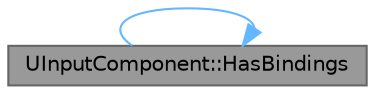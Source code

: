 digraph "UInputComponent::HasBindings"
{
 // INTERACTIVE_SVG=YES
 // LATEX_PDF_SIZE
  bgcolor="transparent";
  edge [fontname=Helvetica,fontsize=10,labelfontname=Helvetica,labelfontsize=10];
  node [fontname=Helvetica,fontsize=10,shape=box,height=0.2,width=0.4];
  rankdir="LR";
  Node1 [id="Node000001",label="UInputComponent::HasBindings",height=0.2,width=0.4,color="gray40", fillcolor="grey60", style="filled", fontcolor="black",tooltip="Checks whether this component has any input bindings."];
  Node1 -> Node1 [id="edge1_Node000001_Node000001",color="steelblue1",style="solid",tooltip=" "];
}
